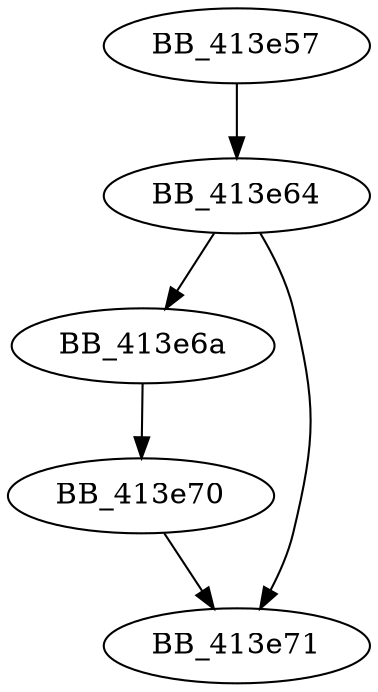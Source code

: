DiGraph sub_413E57{
BB_413e57->BB_413e64
BB_413e64->BB_413e6a
BB_413e64->BB_413e71
BB_413e6a->BB_413e70
BB_413e70->BB_413e71
}
